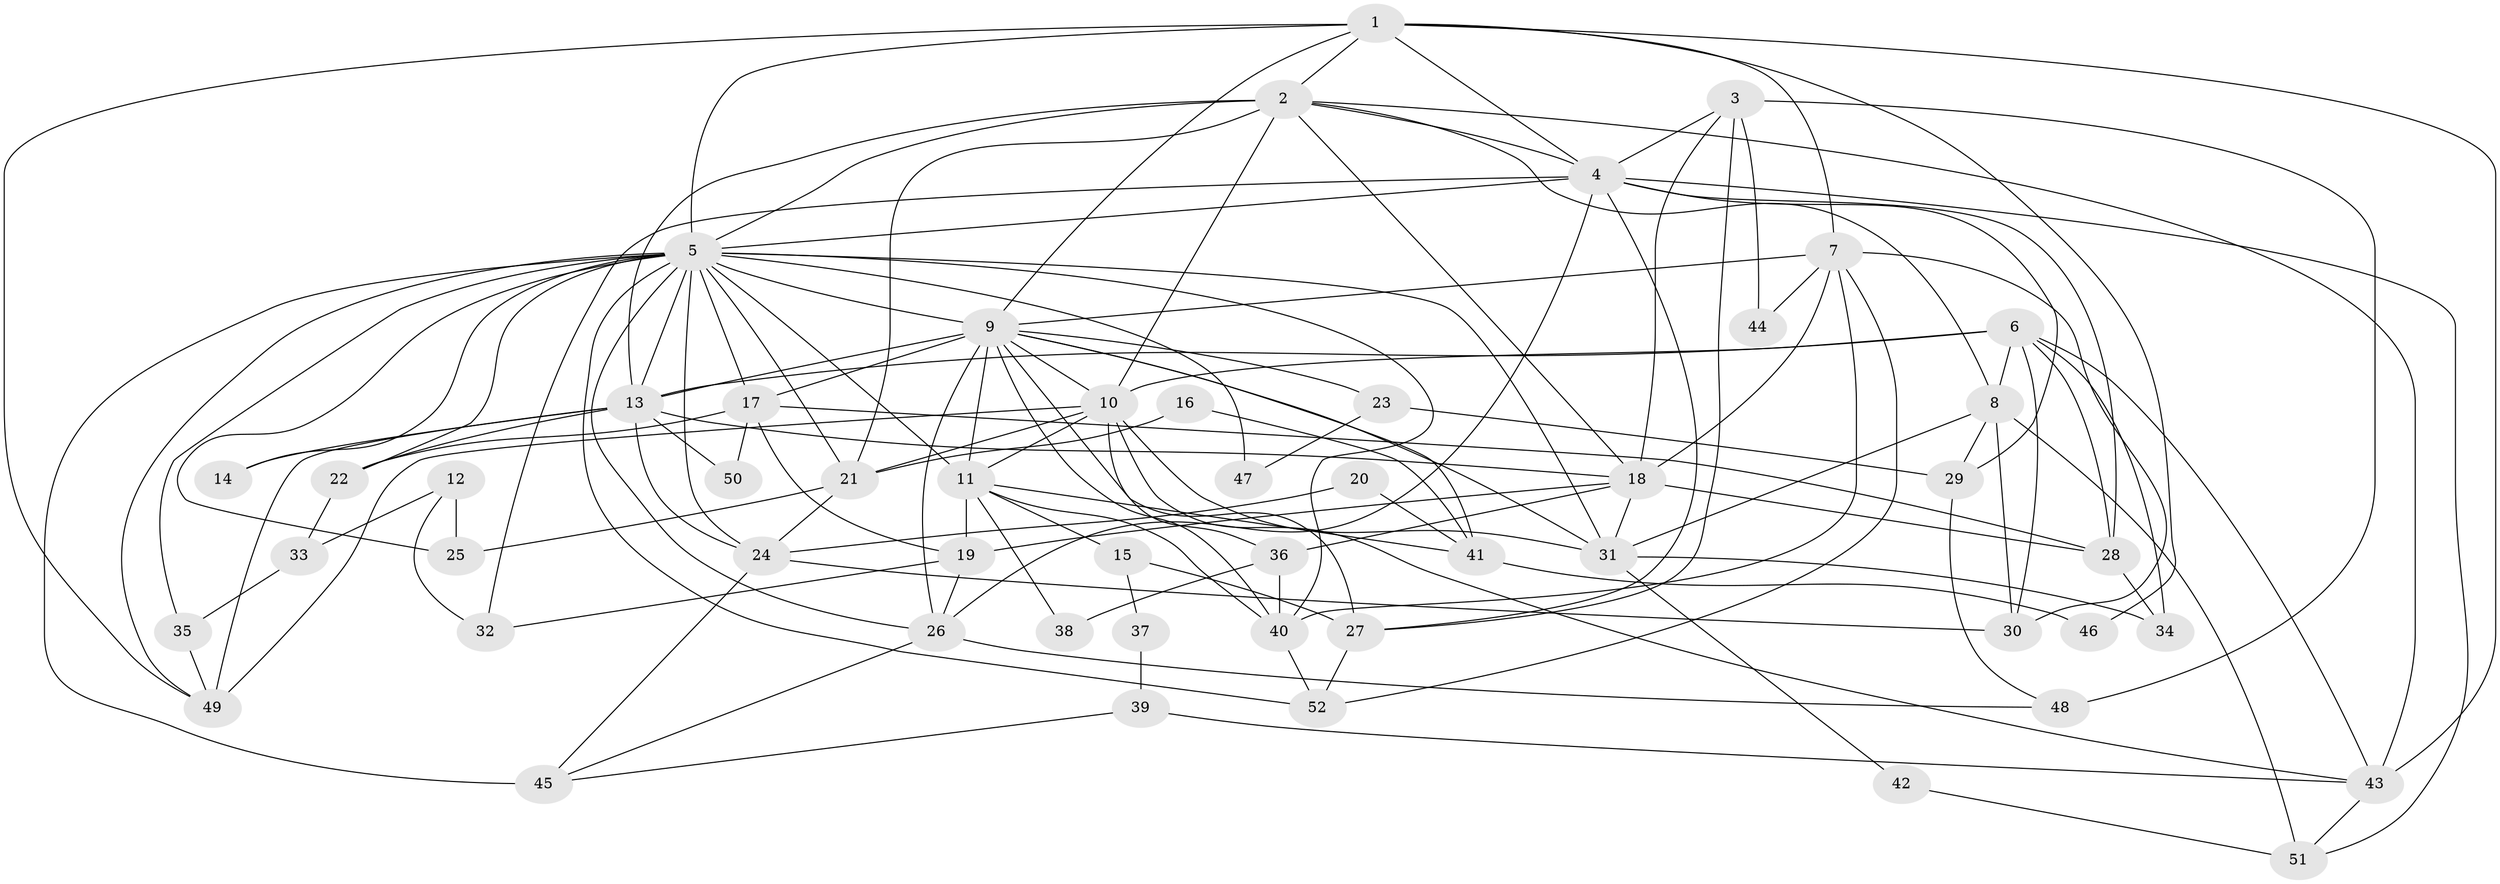 // original degree distribution, {4: 0.33980582524271846, 5: 0.21359223300970873, 2: 0.13592233009708737, 6: 0.07766990291262135, 8: 0.019417475728155338, 3: 0.20388349514563106, 7: 0.009708737864077669}
// Generated by graph-tools (version 1.1) at 2025/50/03/04/25 22:50:47]
// undirected, 52 vertices, 133 edges
graph export_dot {
  node [color=gray90,style=filled];
  1;
  2;
  3;
  4;
  5;
  6;
  7;
  8;
  9;
  10;
  11;
  12;
  13;
  14;
  15;
  16;
  17;
  18;
  19;
  20;
  21;
  22;
  23;
  24;
  25;
  26;
  27;
  28;
  29;
  30;
  31;
  32;
  33;
  34;
  35;
  36;
  37;
  38;
  39;
  40;
  41;
  42;
  43;
  44;
  45;
  46;
  47;
  48;
  49;
  50;
  51;
  52;
  1 -- 2 [weight=1.0];
  1 -- 4 [weight=1.0];
  1 -- 5 [weight=1.0];
  1 -- 7 [weight=1.0];
  1 -- 9 [weight=2.0];
  1 -- 43 [weight=2.0];
  1 -- 46 [weight=1.0];
  1 -- 49 [weight=1.0];
  2 -- 4 [weight=1.0];
  2 -- 5 [weight=1.0];
  2 -- 8 [weight=1.0];
  2 -- 10 [weight=2.0];
  2 -- 13 [weight=2.0];
  2 -- 18 [weight=1.0];
  2 -- 21 [weight=1.0];
  2 -- 43 [weight=1.0];
  3 -- 4 [weight=1.0];
  3 -- 18 [weight=2.0];
  3 -- 27 [weight=1.0];
  3 -- 44 [weight=1.0];
  3 -- 48 [weight=2.0];
  4 -- 5 [weight=1.0];
  4 -- 26 [weight=2.0];
  4 -- 27 [weight=1.0];
  4 -- 28 [weight=1.0];
  4 -- 29 [weight=1.0];
  4 -- 32 [weight=2.0];
  4 -- 51 [weight=1.0];
  5 -- 9 [weight=1.0];
  5 -- 11 [weight=1.0];
  5 -- 13 [weight=2.0];
  5 -- 14 [weight=1.0];
  5 -- 17 [weight=4.0];
  5 -- 21 [weight=1.0];
  5 -- 22 [weight=1.0];
  5 -- 24 [weight=1.0];
  5 -- 25 [weight=1.0];
  5 -- 26 [weight=1.0];
  5 -- 31 [weight=1.0];
  5 -- 35 [weight=1.0];
  5 -- 40 [weight=1.0];
  5 -- 45 [weight=2.0];
  5 -- 47 [weight=1.0];
  5 -- 49 [weight=1.0];
  5 -- 52 [weight=1.0];
  6 -- 8 [weight=2.0];
  6 -- 10 [weight=1.0];
  6 -- 13 [weight=2.0];
  6 -- 28 [weight=1.0];
  6 -- 30 [weight=2.0];
  6 -- 34 [weight=1.0];
  6 -- 43 [weight=1.0];
  7 -- 9 [weight=1.0];
  7 -- 18 [weight=1.0];
  7 -- 30 [weight=1.0];
  7 -- 40 [weight=1.0];
  7 -- 44 [weight=1.0];
  7 -- 52 [weight=1.0];
  8 -- 29 [weight=1.0];
  8 -- 30 [weight=1.0];
  8 -- 31 [weight=1.0];
  8 -- 51 [weight=1.0];
  9 -- 10 [weight=2.0];
  9 -- 11 [weight=1.0];
  9 -- 13 [weight=1.0];
  9 -- 17 [weight=1.0];
  9 -- 23 [weight=1.0];
  9 -- 26 [weight=2.0];
  9 -- 27 [weight=1.0];
  9 -- 31 [weight=1.0];
  9 -- 40 [weight=1.0];
  9 -- 41 [weight=1.0];
  10 -- 11 [weight=1.0];
  10 -- 21 [weight=1.0];
  10 -- 31 [weight=2.0];
  10 -- 36 [weight=1.0];
  10 -- 43 [weight=1.0];
  10 -- 49 [weight=2.0];
  11 -- 15 [weight=2.0];
  11 -- 19 [weight=1.0];
  11 -- 38 [weight=1.0];
  11 -- 40 [weight=1.0];
  11 -- 41 [weight=1.0];
  12 -- 25 [weight=1.0];
  12 -- 32 [weight=1.0];
  12 -- 33 [weight=1.0];
  13 -- 14 [weight=1.0];
  13 -- 18 [weight=1.0];
  13 -- 22 [weight=1.0];
  13 -- 24 [weight=1.0];
  13 -- 49 [weight=1.0];
  13 -- 50 [weight=1.0];
  15 -- 27 [weight=1.0];
  15 -- 37 [weight=1.0];
  16 -- 21 [weight=1.0];
  16 -- 41 [weight=1.0];
  17 -- 19 [weight=1.0];
  17 -- 22 [weight=1.0];
  17 -- 28 [weight=1.0];
  17 -- 50 [weight=1.0];
  18 -- 19 [weight=1.0];
  18 -- 28 [weight=1.0];
  18 -- 31 [weight=1.0];
  18 -- 36 [weight=1.0];
  19 -- 26 [weight=1.0];
  19 -- 32 [weight=1.0];
  20 -- 24 [weight=1.0];
  20 -- 41 [weight=1.0];
  21 -- 24 [weight=1.0];
  21 -- 25 [weight=1.0];
  22 -- 33 [weight=1.0];
  23 -- 29 [weight=1.0];
  23 -- 47 [weight=1.0];
  24 -- 30 [weight=1.0];
  24 -- 45 [weight=1.0];
  26 -- 45 [weight=1.0];
  26 -- 48 [weight=1.0];
  27 -- 52 [weight=1.0];
  28 -- 34 [weight=1.0];
  29 -- 48 [weight=1.0];
  31 -- 34 [weight=1.0];
  31 -- 42 [weight=1.0];
  33 -- 35 [weight=1.0];
  35 -- 49 [weight=1.0];
  36 -- 38 [weight=1.0];
  36 -- 40 [weight=1.0];
  37 -- 39 [weight=1.0];
  39 -- 43 [weight=1.0];
  39 -- 45 [weight=1.0];
  40 -- 52 [weight=1.0];
  41 -- 46 [weight=1.0];
  42 -- 51 [weight=1.0];
  43 -- 51 [weight=1.0];
}
